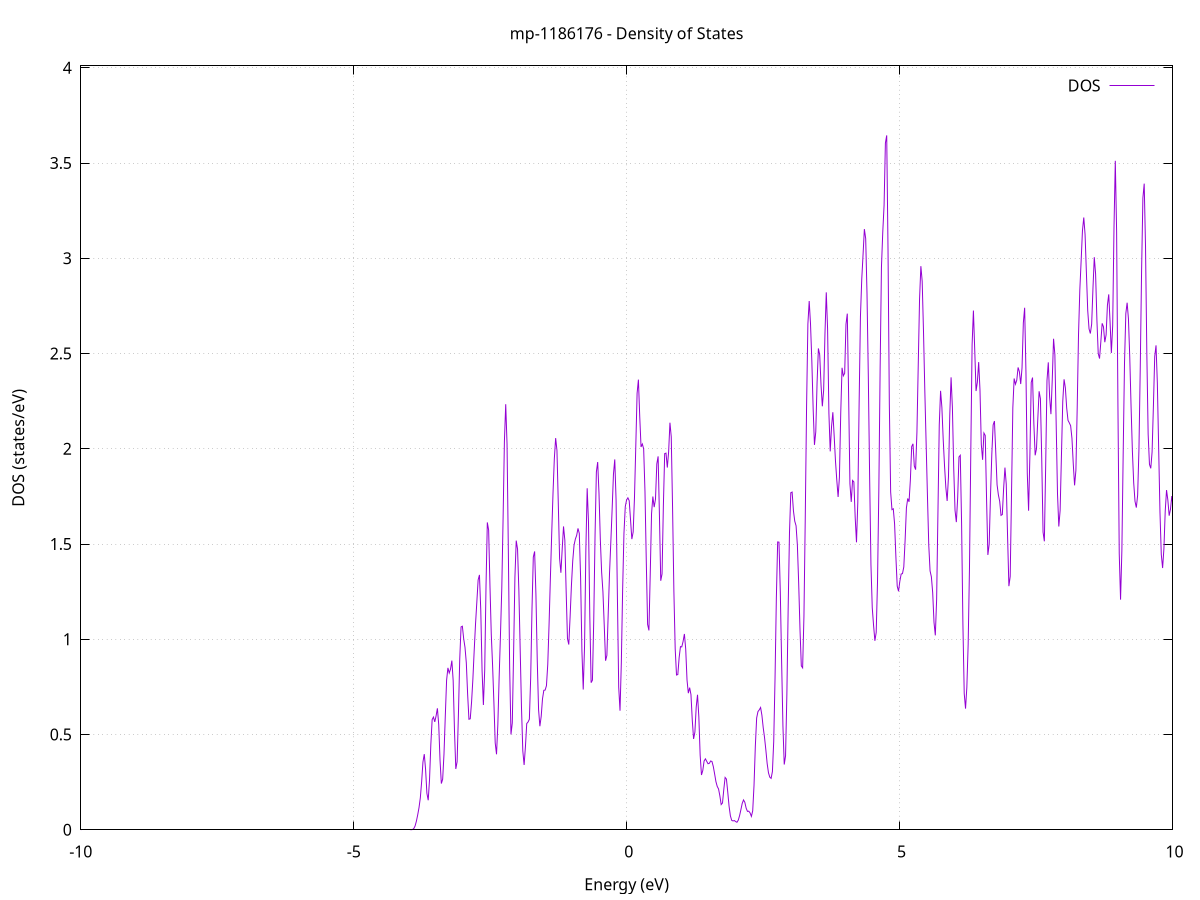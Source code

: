 set title 'mp-1186176 - Density of States'
set xlabel 'Energy (eV)'
set ylabel 'DOS (states/eV)'
set grid
set xrange [-10:10]
set yrange [0:4.010]
set xzeroaxis lt -1
set terminal png size 800,600
set output 'mp-1186176_dos_gnuplot.png'
plot '-' using 1:2 with lines title 'DOS'
-20.362600 0.000000
-20.338500 0.000000
-20.314400 0.000000
-20.290300 0.000000
-20.266300 0.000000
-20.242200 0.000000
-20.218100 0.000000
-20.194100 0.000000
-20.170000 0.000000
-20.145900 0.000000
-20.121900 0.000000
-20.097800 0.000000
-20.073700 0.000000
-20.049700 0.000000
-20.025600 0.000000
-20.001500 0.000000
-19.977500 0.000000
-19.953400 0.000000
-19.929300 0.000000
-19.905300 0.000000
-19.881200 0.000000
-19.857100 0.000000
-19.833100 0.000000
-19.809000 0.000000
-19.784900 0.000000
-19.760900 0.000000
-19.736800 0.000000
-19.712700 0.000000
-19.688600 0.000000
-19.664600 0.000000
-19.640500 0.000000
-19.616400 0.000000
-19.592400 0.000000
-19.568300 0.000000
-19.544200 0.000000
-19.520200 0.000000
-19.496100 0.000000
-19.472000 0.000000
-19.448000 0.000000
-19.423900 0.000000
-19.399800 0.000000
-19.375800 0.000000
-19.351700 0.000000
-19.327600 0.000000
-19.303600 0.000000
-19.279500 0.000000
-19.255400 0.000000
-19.231400 0.000000
-19.207300 0.000000
-19.183200 0.000000
-19.159200 0.000000
-19.135100 0.000000
-19.111000 0.000000
-19.086900 0.000000
-19.062900 0.000000
-19.038800 0.000000
-19.014700 0.000000
-18.990700 0.000000
-18.966600 0.000000
-18.942500 0.000000
-18.918500 0.000000
-18.894400 0.000000
-18.870300 0.000000
-18.846300 0.000000
-18.822200 0.000000
-18.798100 0.000000
-18.774100 0.000000
-18.750000 0.000000
-18.725900 0.000000
-18.701900 0.000000
-18.677800 0.000000
-18.653700 0.000000
-18.629700 0.000000
-18.605600 0.000000
-18.581500 0.000000
-18.557500 0.000000
-18.533400 0.000000
-18.509300 0.000000
-18.485300 0.000000
-18.461200 0.000000
-18.437100 0.000000
-18.413000 0.000000
-18.389000 0.000000
-18.364900 0.000000
-18.340800 0.000200
-18.316800 0.005500
-18.292700 0.079600
-18.268600 0.740000
-18.244600 4.392300
-18.220500 16.666000
-18.196400 40.466100
-18.172400 62.915900
-18.148300 62.660200
-18.124200 39.974800
-18.100200 16.330000
-18.076100 4.268700
-18.052000 0.713400
-18.028000 0.076100
-18.003900 0.005200
-17.979800 0.000200
-17.955800 0.000000
-17.931700 0.000000
-17.907600 0.000000
-17.883600 0.000000
-17.859500 0.000000
-17.835400 0.000000
-17.811300 0.000000
-17.787300 0.000000
-17.763200 0.000000
-17.739100 0.000000
-17.715100 0.000000
-17.691000 0.000000
-17.666900 0.000000
-17.642900 0.000000
-17.618800 0.000000
-17.594700 0.000000
-17.570700 0.000000
-17.546600 0.000000
-17.522500 0.000000
-17.498500 0.000000
-17.474400 0.000000
-17.450300 0.000000
-17.426300 0.000000
-17.402200 0.000000
-17.378100 0.000000
-17.354100 0.000000
-17.330000 0.000000
-17.305900 0.000000
-17.281900 0.000000
-17.257800 0.000000
-17.233700 0.000000
-17.209600 0.000000
-17.185600 0.000000
-17.161500 0.000000
-17.137400 0.000000
-17.113400 0.000000
-17.089300 0.000000
-17.065200 0.000000
-17.041200 0.000000
-17.017100 0.000000
-16.993000 0.000000
-16.969000 0.000000
-16.944900 0.000000
-16.920800 0.000000
-16.896800 0.000000
-16.872700 0.000000
-16.848600 0.000000
-16.824600 0.000000
-16.800500 0.000000
-16.776400 0.000000
-16.752400 0.000000
-16.728300 0.000000
-16.704200 0.000000
-16.680200 0.000000
-16.656100 0.000000
-16.632000 0.000000
-16.608000 0.000000
-16.583900 0.000000
-16.559800 0.000000
-16.535700 0.000000
-16.511700 0.000000
-16.487600 0.000000
-16.463500 0.000000
-16.439500 0.000000
-16.415400 0.000000
-16.391300 0.000000
-16.367300 0.000000
-16.343200 0.000000
-16.319100 0.000000
-16.295100 0.000000
-16.271000 0.000000
-16.246900 0.000000
-16.222900 0.000000
-16.198800 0.000000
-16.174700 0.000000
-16.150700 0.000000
-16.126600 0.000000
-16.102500 0.000000
-16.078500 0.000000
-16.054400 0.000000
-16.030300 0.000000
-16.006300 0.000000
-15.982200 0.000000
-15.958100 0.000000
-15.934000 0.000000
-15.910000 0.000000
-15.885900 0.000000
-15.861800 0.000000
-15.837800 0.000000
-15.813700 0.000000
-15.789600 0.000000
-15.765600 0.000000
-15.741500 0.000000
-15.717400 0.000000
-15.693400 0.000000
-15.669300 0.000000
-15.645200 0.000000
-15.621200 0.000000
-15.597100 0.000000
-15.573000 0.000000
-15.549000 0.000000
-15.524900 0.000000
-15.500800 0.000000
-15.476800 0.000100
-15.452700 0.001300
-15.428600 0.021600
-15.404600 0.234500
-15.380500 1.710600
-15.356400 8.428500
-15.332300 28.257800
-15.308300 64.924000
-15.284200 103.288100
-15.260100 116.964200
-15.236100 103.440400
-15.212000 91.660900
-15.187900 104.672800
-15.163900 133.712200
-15.139800 151.336900
-15.115700 138.887500
-15.091700 101.014400
-15.067600 58.041100
-15.043500 26.553200
-15.019500 9.741200
-14.995400 2.833000
-14.971300 0.631000
-14.947300 0.102900
-14.923200 0.011800
-14.899100 0.000900
-14.875100 0.000000
-14.851000 0.000000
-14.826900 0.000000
-14.802900 0.000000
-14.778800 0.000000
-14.754700 0.000000
-14.730700 0.000000
-14.706600 0.000000
-14.682500 0.000000
-14.658400 0.000000
-14.634400 0.000000
-14.610300 0.000000
-14.586200 0.000000
-14.562200 0.000000
-14.538100 0.000000
-14.514000 0.000000
-14.490000 0.000000
-14.465900 0.000000
-14.441800 0.000000
-14.417800 0.000000
-14.393700 0.000000
-14.369600 0.000000
-14.345600 0.000000
-14.321500 0.000000
-14.297400 0.000000
-14.273400 0.000000
-14.249300 0.000000
-14.225200 0.000000
-14.201200 0.000000
-14.177100 0.000000
-14.153000 0.000000
-14.129000 0.000000
-14.104900 0.000000
-14.080800 0.000000
-14.056700 0.000000
-14.032700 0.000000
-14.008600 0.000000
-13.984500 0.000000
-13.960500 0.000000
-13.936400 0.000000
-13.912300 0.000000
-13.888300 0.000000
-13.864200 0.000000
-13.840100 0.000000
-13.816100 0.000000
-13.792000 0.000000
-13.767900 0.000000
-13.743900 0.000000
-13.719800 0.000000
-13.695700 0.000000
-13.671700 0.000000
-13.647600 0.000000
-13.623500 0.000000
-13.599500 0.000000
-13.575400 0.000000
-13.551300 0.000000
-13.527300 0.000000
-13.503200 0.000000
-13.479100 0.000000
-13.455000 0.000000
-13.431000 0.000000
-13.406900 0.000000
-13.382800 0.000000
-13.358800 0.000000
-13.334700 0.000000
-13.310600 0.000000
-13.286600 0.000000
-13.262500 0.000000
-13.238400 0.000000
-13.214400 0.000000
-13.190300 0.000000
-13.166200 0.000000
-13.142200 0.000000
-13.118100 0.000000
-13.094000 0.000000
-13.070000 0.000000
-13.045900 0.000000
-13.021800 0.000000
-12.997800 0.000000
-12.973700 0.000000
-12.949600 0.000000
-12.925600 0.000000
-12.901500 0.000000
-12.877400 0.000000
-12.853400 0.000000
-12.829300 0.000000
-12.805200 0.000000
-12.781100 0.000000
-12.757100 0.000000
-12.733000 0.000000
-12.708900 0.000000
-12.684900 0.000000
-12.660800 0.000000
-12.636700 0.000000
-12.612700 0.000000
-12.588600 0.000000
-12.564500 0.000000
-12.540500 0.000000
-12.516400 0.000000
-12.492300 0.000000
-12.468300 0.000000
-12.444200 0.000000
-12.420100 0.000000
-12.396100 0.000000
-12.372000 0.000000
-12.347900 0.000000
-12.323900 0.000000
-12.299800 0.000000
-12.275700 0.000000
-12.251700 0.000000
-12.227600 0.000000
-12.203500 0.000000
-12.179400 0.000000
-12.155400 0.000000
-12.131300 0.000000
-12.107200 0.000000
-12.083200 0.000000
-12.059100 0.000000
-12.035000 0.000000
-12.011000 0.000000
-11.986900 0.000000
-11.962800 0.000000
-11.938800 0.000000
-11.914700 0.000000
-11.890600 0.000000
-11.866600 0.000000
-11.842500 0.000000
-11.818400 0.000000
-11.794400 0.000000
-11.770300 0.000000
-11.746200 0.000000
-11.722200 0.000000
-11.698100 0.000000
-11.674000 0.000000
-11.650000 0.000000
-11.625900 0.000000
-11.601800 0.000000
-11.577700 0.000000
-11.553700 0.000000
-11.529600 0.000000
-11.505500 0.000000
-11.481500 0.000000
-11.457400 0.000000
-11.433300 0.000000
-11.409300 0.000000
-11.385200 0.000000
-11.361100 0.000000
-11.337100 0.000000
-11.313000 0.000000
-11.288900 0.000000
-11.264900 0.000000
-11.240800 0.000000
-11.216700 0.000000
-11.192700 0.000000
-11.168600 0.000000
-11.144500 0.000000
-11.120500 0.000000
-11.096400 0.000000
-11.072300 0.000000
-11.048300 0.000000
-11.024200 0.000000
-11.000100 0.000000
-10.976100 0.000000
-10.952000 0.000000
-10.927900 0.000000
-10.903800 0.000000
-10.879800 0.000000
-10.855700 0.000000
-10.831600 0.000000
-10.807600 0.000000
-10.783500 0.000000
-10.759400 0.000000
-10.735400 0.000000
-10.711300 0.000000
-10.687200 0.000000
-10.663200 0.000000
-10.639100 0.000000
-10.615000 0.000000
-10.591000 0.000000
-10.566900 0.000000
-10.542800 0.000000
-10.518800 0.000000
-10.494700 0.000000
-10.470600 0.000000
-10.446600 0.000000
-10.422500 0.000000
-10.398400 0.000000
-10.374400 0.000000
-10.350300 0.000000
-10.326200 0.000000
-10.302100 0.000000
-10.278100 0.000000
-10.254000 0.000000
-10.229900 0.000000
-10.205900 0.000000
-10.181800 0.000000
-10.157700 0.000000
-10.133700 0.000000
-10.109600 0.000000
-10.085500 0.000000
-10.061500 0.000000
-10.037400 0.000000
-10.013300 0.000000
-9.989300 0.000000
-9.965200 0.000000
-9.941100 0.000000
-9.917100 0.000000
-9.893000 0.000000
-9.868900 0.000000
-9.844900 0.000000
-9.820800 0.000000
-9.796700 0.000000
-9.772700 0.000000
-9.748600 0.000000
-9.724500 0.000000
-9.700400 0.000000
-9.676400 0.000000
-9.652300 0.000000
-9.628200 0.000000
-9.604200 0.000000
-9.580100 0.000000
-9.556000 0.000000
-9.532000 0.000000
-9.507900 0.000000
-9.483800 0.000000
-9.459800 0.000000
-9.435700 0.000000
-9.411600 0.000000
-9.387600 0.000000
-9.363500 0.000000
-9.339400 0.000000
-9.315400 0.000000
-9.291300 0.000000
-9.267200 0.000000
-9.243200 0.000000
-9.219100 0.000000
-9.195000 0.000000
-9.171000 0.000000
-9.146900 0.000000
-9.122800 0.000000
-9.098800 0.000000
-9.074700 0.000000
-9.050600 0.000000
-9.026500 0.000000
-9.002500 0.000000
-8.978400 0.000000
-8.954300 0.000000
-8.930300 0.000000
-8.906200 0.000000
-8.882100 0.000000
-8.858100 0.000000
-8.834000 0.000000
-8.809900 0.000000
-8.785900 0.000000
-8.761800 0.000000
-8.737700 0.000000
-8.713700 0.000000
-8.689600 0.000000
-8.665500 0.000000
-8.641500 0.000000
-8.617400 0.000000
-8.593300 0.000000
-8.569300 0.000000
-8.545200 0.000000
-8.521100 0.000000
-8.497100 0.000000
-8.473000 0.000000
-8.448900 0.000000
-8.424800 0.000000
-8.400800 0.000000
-8.376700 0.000000
-8.352600 0.000000
-8.328600 0.000000
-8.304500 0.000000
-8.280400 0.000000
-8.256400 0.000000
-8.232300 0.000000
-8.208200 0.000000
-8.184200 0.000000
-8.160100 0.000000
-8.136000 0.000000
-8.112000 0.000000
-8.087900 0.000000
-8.063800 0.000000
-8.039800 0.000000
-8.015700 0.000000
-7.991600 0.000000
-7.967600 0.000000
-7.943500 0.000000
-7.919400 0.000000
-7.895400 0.000000
-7.871300 0.000000
-7.847200 0.000000
-7.823100 0.000000
-7.799100 0.000000
-7.775000 0.000000
-7.750900 0.000000
-7.726900 0.000000
-7.702800 0.000000
-7.678700 0.000000
-7.654700 0.000000
-7.630600 0.000000
-7.606500 0.000000
-7.582500 0.000000
-7.558400 0.000000
-7.534300 0.000000
-7.510300 0.000000
-7.486200 0.000000
-7.462100 0.000000
-7.438100 0.000000
-7.414000 0.000000
-7.389900 0.000000
-7.365900 0.000000
-7.341800 0.000000
-7.317700 0.000000
-7.293700 0.000000
-7.269600 0.000000
-7.245500 0.000000
-7.221500 0.000000
-7.197400 0.000000
-7.173300 0.000000
-7.149200 0.000000
-7.125200 0.000000
-7.101100 0.000000
-7.077000 0.000000
-7.053000 0.000000
-7.028900 0.000000
-7.004800 0.000000
-6.980800 0.000000
-6.956700 0.000000
-6.932600 0.000000
-6.908600 0.000000
-6.884500 0.000000
-6.860400 0.000000
-6.836400 0.000000
-6.812300 0.000000
-6.788200 0.000000
-6.764200 0.000000
-6.740100 0.000000
-6.716000 0.000000
-6.692000 0.000000
-6.667900 0.000000
-6.643800 0.000000
-6.619800 0.000000
-6.595700 0.000000
-6.571600 0.000000
-6.547500 0.000000
-6.523500 0.000000
-6.499400 0.000000
-6.475300 0.000000
-6.451300 0.000000
-6.427200 0.000000
-6.403100 0.000000
-6.379100 0.000000
-6.355000 0.000000
-6.330900 0.000000
-6.306900 0.000000
-6.282800 0.000000
-6.258700 0.000000
-6.234700 0.000000
-6.210600 0.000000
-6.186500 0.000000
-6.162500 0.000000
-6.138400 0.000000
-6.114300 0.000000
-6.090300 0.000000
-6.066200 0.000000
-6.042100 0.000000
-6.018100 0.000000
-5.994000 0.000000
-5.969900 0.000000
-5.945800 0.000000
-5.921800 0.000000
-5.897700 0.000000
-5.873600 0.000000
-5.849600 0.000000
-5.825500 0.000000
-5.801400 0.000000
-5.777400 0.000000
-5.753300 0.000000
-5.729200 0.000000
-5.705200 0.000000
-5.681100 0.000000
-5.657000 0.000000
-5.633000 0.000000
-5.608900 0.000000
-5.584800 0.000000
-5.560800 0.000000
-5.536700 0.000000
-5.512600 0.000000
-5.488600 0.000000
-5.464500 0.000000
-5.440400 0.000000
-5.416400 0.000000
-5.392300 0.000000
-5.368200 0.000000
-5.344200 0.000000
-5.320100 0.000000
-5.296000 0.000000
-5.271900 0.000000
-5.247900 0.000000
-5.223800 0.000000
-5.199700 0.000000
-5.175700 0.000000
-5.151600 0.000000
-5.127500 0.000000
-5.103500 0.000000
-5.079400 0.000000
-5.055300 0.000000
-5.031300 0.000000
-5.007200 0.000000
-4.983100 0.000000
-4.959100 0.000000
-4.935000 0.000000
-4.910900 0.000000
-4.886900 0.000000
-4.862800 0.000000
-4.838700 0.000000
-4.814700 0.000000
-4.790600 0.000000
-4.766500 0.000000
-4.742500 0.000000
-4.718400 0.000000
-4.694300 0.000000
-4.670200 0.000000
-4.646200 0.000000
-4.622100 0.000000
-4.598000 0.000000
-4.574000 0.000000
-4.549900 0.000000
-4.525800 0.000000
-4.501800 0.000000
-4.477700 0.000000
-4.453600 0.000000
-4.429600 0.000000
-4.405500 0.000000
-4.381400 0.000000
-4.357400 0.000000
-4.333300 0.000000
-4.309200 0.000000
-4.285200 0.000000
-4.261100 0.000000
-4.237000 0.000000
-4.213000 0.000000
-4.188900 0.000000
-4.164800 0.000000
-4.140800 0.000000
-4.116700 0.000000
-4.092600 0.000000
-4.068500 0.000000
-4.044500 0.000000
-4.020400 0.000000
-3.996300 0.000000
-3.972300 0.000000
-3.948200 0.000200
-3.924100 0.001200
-3.900100 0.006000
-3.876000 0.019700
-3.851900 0.045000
-3.827900 0.078300
-3.803800 0.116400
-3.779700 0.167800
-3.755700 0.251700
-3.731600 0.355700
-3.707500 0.397100
-3.683500 0.317100
-3.659400 0.191800
-3.635300 0.155000
-3.611300 0.262500
-3.587200 0.448400
-3.563100 0.578500
-3.539100 0.591700
-3.515000 0.566300
-3.490900 0.597900
-3.466900 0.637600
-3.442800 0.552400
-3.418700 0.364500
-3.394600 0.242600
-3.370600 0.265200
-3.346500 0.396200
-3.322400 0.596500
-3.298400 0.785600
-3.274300 0.849900
-3.250200 0.822900
-3.226200 0.844000
-3.202100 0.888000
-3.178000 0.782700
-3.154000 0.520500
-3.129900 0.319200
-3.105800 0.357000
-3.081800 0.605800
-3.057700 0.896300
-3.033600 1.064800
-3.009600 1.068500
-2.985500 1.002900
-2.961400 0.957500
-2.937400 0.876700
-2.913300 0.712500
-2.889200 0.580300
-2.865200 0.582500
-2.841100 0.670000
-2.817000 0.790600
-2.792900 0.940600
-2.768900 1.077900
-2.744800 1.194000
-2.720700 1.311300
-2.696700 1.338000
-2.672600 1.153600
-2.648500 0.833800
-2.624500 0.655100
-2.600400 0.836100
-2.576300 1.279500
-2.552300 1.613400
-2.528200 1.572800
-2.504100 1.282700
-2.480100 1.027100
-2.456000 0.863600
-2.431900 0.667800
-2.407900 0.456000
-2.383800 0.396300
-2.359700 0.552200
-2.335700 0.801500
-2.311600 1.022800
-2.287500 1.267100
-2.263500 1.634200
-2.239400 2.039400
-2.215300 2.234000
-2.191200 2.024300
-2.167200 1.464200
-2.143100 0.849800
-2.119000 0.500500
-2.095000 0.560500
-2.070900 0.929500
-2.046800 1.325700
-2.022800 1.517900
-1.998700 1.473300
-1.974600 1.257400
-1.950600 0.949400
-1.926500 0.641800
-1.902400 0.414000
-1.878400 0.340200
-1.854300 0.436100
-1.830200 0.557700
-1.806200 0.565700
-1.782100 0.580300
-1.758000 0.798100
-1.734000 1.158700
-1.709900 1.431600
-1.685800 1.461200
-1.661800 1.233000
-1.637700 0.889700
-1.613600 0.630900
-1.589600 0.543500
-1.565500 0.595300
-1.541400 0.687700
-1.517300 0.732000
-1.493300 0.733400
-1.469200 0.756200
-1.445100 0.868600
-1.421100 1.079600
-1.397000 1.321700
-1.372900 1.553200
-1.348900 1.767300
-1.324800 1.948200
-1.300700 2.056100
-1.276700 1.991400
-1.252600 1.717300
-1.228500 1.424600
-1.204500 1.349200
-1.180400 1.474500
-1.156300 1.592300
-1.132300 1.520200
-1.108200 1.253100
-1.084100 1.003500
-1.060100 0.972400
-1.036000 1.115900
-1.011900 1.281200
-0.987900 1.410500
-0.963800 1.493600
-0.939700 1.525900
-0.915600 1.545300
-0.891600 1.582000
-0.867500 1.555900
-0.843400 1.322900
-0.819400 0.938900
-0.795300 0.736200
-0.771200 0.963400
-0.747200 1.467400
-0.723100 1.792800
-0.699000 1.617300
-0.675000 1.123300
-0.650900 0.772300
-0.626800 0.785000
-0.602800 1.099100
-0.578700 1.548100
-0.554600 1.878500
-0.530600 1.930300
-0.506500 1.765500
-0.482400 1.525700
-0.458400 1.353300
-0.434300 1.248900
-0.410200 1.071500
-0.386200 0.887400
-0.362100 0.915300
-0.338000 1.130900
-0.313900 1.345100
-0.289900 1.510200
-0.265800 1.683400
-0.241700 1.865900
-0.217700 1.944100
-0.193600 1.730600
-0.169500 1.226500
-0.145500 0.748900
-0.121400 0.625100
-0.097300 0.876600
-0.073300 1.262300
-0.049200 1.556500
-0.025100 1.696300
-0.001100 1.731400
0.023000 1.742500
0.047100 1.727100
0.071100 1.627700
0.095200 1.525800
0.119300 1.563200
0.143300 1.742200
0.167400 2.012400
0.191500 2.291300
0.215500 2.362900
0.239600 2.171100
0.263700 2.009700
0.287700 2.025000
0.311800 1.999900
0.335900 1.774600
0.360000 1.404600
0.384000 1.078000
0.408100 1.046500
0.432200 1.341400
0.456200 1.659600
0.480300 1.749300
0.504400 1.693600
0.528400 1.735400
0.552500 1.920500
0.576600 1.960100
0.600600 1.653000
0.624700 1.307200
0.648800 1.343000
0.672800 1.699700
0.696900 1.974800
0.721000 1.977200
0.745000 1.901600
0.769100 1.984100
0.793200 2.136900
0.817200 2.062700
0.841300 1.690400
0.865400 1.252100
0.889400 0.950300
0.913500 0.812400
0.937600 0.814900
0.961700 0.903500
0.985700 0.961300
1.009800 0.959900
1.033900 0.988400
1.057900 1.027900
1.082000 0.949100
1.106100 0.785800
1.130100 0.717100
1.154200 0.746100
1.178300 0.709500
1.202300 0.576100
1.226400 0.476900
1.250500 0.512900
1.274500 0.644600
1.298600 0.708800
1.322700 0.592500
1.346700 0.392200
1.370800 0.287600
1.394900 0.311200
1.418900 0.360900
1.443000 0.372300
1.467100 0.359200
1.491100 0.346600
1.515200 0.349000
1.539300 0.361200
1.563400 0.358300
1.587400 0.332200
1.611500 0.293600
1.635600 0.252800
1.659600 0.227500
1.683700 0.214100
1.707800 0.177900
1.731800 0.132400
1.755900 0.140600
1.780000 0.211800
1.804000 0.274700
1.828100 0.266000
1.852200 0.198300
1.876200 0.124200
1.900300 0.073700
1.924400 0.049600
1.948400 0.046400
1.972500 0.048500
1.996600 0.043200
2.020600 0.039400
2.044700 0.050300
2.068800 0.074000
2.092800 0.104900
2.116900 0.138200
2.141000 0.156600
2.165000 0.144300
2.189100 0.113600
2.213200 0.096600
2.237300 0.097600
2.261300 0.088500
2.285400 0.070400
2.309500 0.099300
2.333500 0.232800
2.357600 0.439300
2.381700 0.587000
2.405700 0.620500
2.429800 0.629700
2.453900 0.641900
2.477900 0.601300
2.502000 0.536100
2.526100 0.484100
2.550100 0.419500
2.574200 0.347700
2.598300 0.299100
2.622300 0.276200
2.646400 0.269800
2.670500 0.305600
2.694500 0.464000
2.718600 0.796300
2.742700 1.217400
2.766700 1.510900
2.790800 1.509900
2.814900 1.249200
2.839000 0.884200
2.863000 0.545800
2.887100 0.342600
2.911200 0.388500
2.935200 0.708800
2.959300 1.166200
2.983400 1.560400
3.007400 1.769400
3.031500 1.772800
3.055600 1.674500
3.079600 1.620100
3.103700 1.595900
3.127800 1.494300
3.151800 1.293900
3.175900 1.050900
3.200000 0.860500
3.224000 0.850100
3.248100 1.120600
3.272200 1.635500
3.296200 2.220700
3.320300 2.654600
3.344400 2.775500
3.368400 2.656600
3.392500 2.461300
3.416600 2.212100
3.440700 2.020300
3.464700 2.088400
3.488800 2.348000
3.512900 2.526700
3.536900 2.493300
3.561000 2.335800
3.585100 2.222900
3.609100 2.307500
3.633200 2.603600
3.657300 2.821100
3.681300 2.629000
3.705400 2.186100
3.729500 1.986500
3.753500 2.116100
3.777600 2.191800
3.801700 2.068200
3.825700 1.936500
3.849800 1.835600
3.873900 1.747200
3.897900 1.850200
3.922000 2.185500
3.946100 2.425100
3.970100 2.383100
3.994200 2.396200
4.018300 2.654100
4.042300 2.709400
4.066400 2.283400
4.090500 1.816400
4.114600 1.721300
4.138600 1.833800
4.162700 1.826100
4.186800 1.640100
4.210800 1.509000
4.234900 1.719000
4.259000 2.238400
4.283000 2.692500
4.307100 2.889900
4.331200 3.019500
4.355200 3.153200
4.379300 3.103300
4.403400 2.814000
4.427400 2.379400
4.451500 1.853200
4.475600 1.391900
4.499600 1.165300
4.523700 1.072700
4.547800 0.991900
4.571800 1.035900
4.595900 1.301600
4.620000 1.780800
4.644000 2.424800
4.668100 2.953700
4.692200 3.137900
4.716300 3.279100
4.740300 3.604700
4.764400 3.645100
4.788500 3.041700
4.812500 2.233400
4.836600 1.773100
4.860700 1.680600
4.884700 1.685000
4.908800 1.605700
4.932900 1.430600
4.956900 1.278900
4.981000 1.251900
5.005100 1.304500
5.029100 1.342500
5.053200 1.344700
5.077300 1.379500
5.101300 1.518700
5.125400 1.689800
5.149500 1.739100
5.173500 1.721700
5.197600 1.834800
5.221700 2.011400
5.245700 2.026100
5.269800 1.909600
5.293900 1.890500
5.318000 2.087300
5.342000 2.438300
5.366100 2.786100
5.390200 2.958500
5.414200 2.879600
5.438300 2.615900
5.462400 2.306000
5.486400 2.029500
5.510500 1.755200
5.534600 1.495500
5.558600 1.359000
5.582700 1.327900
5.606800 1.244300
5.630800 1.089000
5.654900 1.020500
5.679000 1.209000
5.703000 1.665900
5.727100 2.126000
5.751200 2.304100
5.775200 2.216600
5.799300 2.049400
5.823400 1.911700
5.847400 1.797700
5.871500 1.726200
5.895600 1.850600
5.919600 2.177000
5.943700 2.374900
5.967800 2.216400
5.991900 1.898300
6.015900 1.677000
6.040000 1.615000
6.064100 1.740800
6.088100 1.957000
6.112200 1.965800
6.136300 1.606100
6.160300 1.078800
6.184400 0.715600
6.208500 0.636100
6.232500 0.748200
6.256600 0.974100
6.280700 1.374500
6.304700 1.981600
6.328800 2.546100
6.352900 2.725600
6.376900 2.519400
6.401000 2.303200
6.425100 2.350300
6.449100 2.454900
6.473200 2.308400
6.497300 2.023300
6.521300 1.942000
6.545400 2.082700
6.569500 2.069800
6.593600 1.737500
6.617600 1.442700
6.641700 1.499500
6.665800 1.754000
6.689800 1.971200
6.713900 2.125000
6.738000 2.145500
6.762000 1.981900
6.786100 1.811200
6.810200 1.758100
6.834200 1.724300
6.858300 1.650400
6.882400 1.654700
6.906400 1.792300
6.930500 1.901200
6.954600 1.813800
6.978600 1.540900
7.002700 1.278800
7.026800 1.329500
7.050800 1.762700
7.074900 2.215600
7.099000 2.368900
7.123000 2.339000
7.147100 2.360300
7.171200 2.427000
7.195300 2.404300
7.219300 2.339800
7.243400 2.424500
7.267500 2.660800
7.291500 2.740200
7.315600 2.399300
7.339700 1.871400
7.363700 1.674800
7.387800 1.969700
7.411900 2.348400
7.435900 2.373900
7.460000 2.131500
7.484100 1.965800
7.508100 2.000100
7.532200 2.156200
7.556300 2.301900
7.580300 2.262700
7.604400 1.946700
7.628500 1.562600
7.652500 1.514300
7.676600 1.910700
7.700700 2.358600
7.724700 2.453700
7.748800 2.272500
7.772900 2.181800
7.796900 2.359800
7.821000 2.577600
7.845100 2.494100
7.869200 2.128500
7.893200 1.764100
7.917300 1.591900
7.941400 1.676200
7.965400 1.962600
7.989500 2.247800
8.013600 2.364700
8.037600 2.319200
8.061700 2.214000
8.085800 2.149200
8.109800 2.136000
8.133900 2.120900
8.158000 2.054900
8.182000 1.921400
8.206100 1.808000
8.230200 1.885600
8.254200 2.214900
8.278300 2.599800
8.302400 2.835200
8.326400 2.987100
8.350500 3.144800
8.374600 3.214000
8.398600 3.124200
8.422700 2.923800
8.446800 2.726200
8.470900 2.629700
8.494900 2.605100
8.519000 2.654300
8.543100 2.843200
8.567100 3.005700
8.591200 2.917600
8.615300 2.675000
8.639300 2.500700
8.663400 2.473700
8.687500 2.563100
8.711500 2.658500
8.735600 2.639900
8.759700 2.559500
8.783700 2.598000
8.807800 2.753300
8.831900 2.810600
8.855900 2.667600
8.880000 2.502900
8.904100 2.646200
8.928100 3.158300
8.952200 3.511800
8.976300 3.141100
9.000300 2.228500
9.024400 1.450600
9.048500 1.207900
9.072500 1.464500
9.096600 1.975900
9.120700 2.449000
9.144800 2.709700
9.168800 2.766800
9.192900 2.681800
9.217000 2.481100
9.241000 2.222100
9.265100 1.988500
9.289200 1.821200
9.313200 1.724300
9.337300 1.691300
9.361400 1.756200
9.385400 1.997900
9.409500 2.428200
9.433600 2.931700
9.457600 3.316800
9.481700 3.391900
9.505800 3.060800
9.529800 2.499900
9.553900 2.076500
9.578000 1.918300
9.602000 1.897300
9.626100 1.983200
9.650200 2.223000
9.674200 2.484300
9.698300 2.542800
9.722400 2.345400
9.746500 2.002300
9.770500 1.667200
9.794600 1.445400
9.818700 1.374100
9.842700 1.475500
9.866800 1.673100
9.890900 1.783200
9.914900 1.730700
9.939000 1.648800
9.963100 1.682500
9.987100 1.751900
10.011200 1.694100
10.035300 1.592500
10.059300 1.677200
10.083400 1.923700
10.107500 2.137900
10.131500 2.337800
10.155600 2.585600
10.179700 2.777400
10.203700 2.910900
10.227800 3.106200
10.251900 3.297600
10.275900 3.276600
10.300000 3.061200
10.324100 2.950300
10.348200 3.101200
10.372200 3.270100
10.396300 3.170900
10.420400 2.826200
10.444400 2.426800
10.468500 2.245800
10.492600 2.511200
10.516600 2.997800
10.540700 3.115500
10.564800 2.669600
10.588800 2.124700
10.612900 1.877400
10.637000 1.825000
10.661000 1.813300
10.685100 1.905800
10.709200 2.114700
10.733200 2.262000
10.757300 2.253400
10.781400 2.295000
10.805400 2.566300
10.829500 2.783400
10.853600 2.499600
10.877600 1.867800
10.901700 1.573300
10.925800 1.924200
10.949800 2.537400
10.973900 2.909800
10.998000 2.919200
11.022100 2.759000
11.046100 2.595400
11.070200 2.476200
11.094300 2.504400
11.118300 2.770300
11.142400 3.124300
11.166500 3.359000
11.190500 3.418600
11.214600 3.223400
11.238700 2.763100
11.262700 2.295600
11.286800 2.027200
11.310900 1.924600
11.334900 1.905300
11.359000 1.879700
11.383100 1.738400
11.407100 1.472600
11.431200 1.245800
11.455300 1.255800
11.479300 1.565200
11.503400 2.062200
11.527500 2.496000
11.551500 2.589200
11.575600 2.265100
11.599700 1.789700
11.623800 1.518000
11.647800 1.547800
11.671900 1.733700
11.696000 1.881500
11.720000 1.881300
11.744100 1.743800
11.768200 1.561200
11.792200 1.456600
11.816300 1.515000
11.840400 1.654000
11.864400 1.673900
11.888500 1.568700
11.912600 1.569400
11.936600 1.774700
11.960700 1.994400
11.984800 2.006500
12.008800 1.858900
12.032900 1.824600
12.057000 2.042800
12.081000 2.325100
12.105100 2.392300
12.129200 2.271400
12.153200 2.264400
12.177300 2.504500
12.201400 2.720400
12.225500 2.556600
12.249500 2.094800
12.273600 1.766500
12.297700 1.757500
12.321700 1.921000
12.345800 2.142800
12.369900 2.358800
12.393900 2.401700
12.418000 2.192200
12.442100 1.950000
12.466100 1.974700
12.490200 2.363000
12.514300 2.906800
12.538300 3.138600
12.562400 2.827700
12.586500 2.378400
12.610500 2.242600
12.634600 2.349900
12.658700 2.460400
12.682700 2.488900
12.706800 2.444600
12.730900 2.359700
12.754900 2.207500
12.779000 1.978600
12.803100 1.817500
12.827100 1.858600
12.851200 1.929000
12.875300 1.768100
12.899400 1.529900
12.923400 1.541000
12.947500 1.782800
12.971600 2.020300
12.995600 2.113700
13.019700 2.120700
13.043800 2.186800
13.067800 2.223700
13.091900 1.978300
13.116000 1.509200
13.140000 1.153300
13.164100 1.079400
13.188200 1.229300
13.212200 1.531700
13.236300 1.944700
13.260400 2.389200
13.284400 2.716100
13.308500 2.799300
13.332600 2.766000
13.356600 3.038200
13.380700 3.824600
13.404800 4.599000
13.428800 4.708000
13.452900 4.288500
13.477000 3.918200
13.501100 3.773500
13.525100 3.565500
13.549200 3.057500
13.573300 2.330300
13.597300 1.682000
13.621400 1.430100
13.645500 1.601700
13.669500 1.807700
13.693600 1.687100
13.717700 1.403400
13.741700 1.371300
13.765800 1.651400
13.789900 2.000900
13.813900 2.314400
13.838000 2.576100
13.862100 2.659800
13.886100 2.600100
13.910200 2.639900
13.934300 2.834100
13.958300 2.963500
13.982400 2.851500
14.006500 2.567700
14.030500 2.314100
14.054600 2.272000
14.078700 2.471000
14.102800 2.763100
14.126800 3.016900
14.150900 3.144000
14.175000 3.109200
14.199000 3.123300
14.223100 3.372600
14.247200 3.636600
14.271200 3.575300
14.295300 3.219700
14.319400 2.903400
14.343400 2.813600
14.367500 2.860500
14.391600 2.866200
14.415600 2.769900
14.439700 2.705300
14.463800 2.841200
14.487800 3.134700
14.511900 3.391300
14.536000 3.566800
14.560000 3.864100
14.584100 4.527400
14.608200 5.383700
14.632200 5.793600
14.656300 5.315500
14.680400 4.138300
14.704400 2.895300
14.728500 2.158300
14.752600 1.989700
14.776700 2.098400
14.800700 2.304000
14.824800 2.572900
14.848900 2.864800
14.872900 3.122500
14.897000 3.235300
14.921100 3.133600
14.945100 2.908500
14.969200 2.686500
14.993300 2.531800
15.017300 2.483200
15.041400 2.570500
15.065500 2.779200
15.089500 3.044700
15.113600 3.326300
15.137700 3.601900
15.161700 3.835300
15.185800 3.990300
15.209900 3.949700
15.233900 3.649400
15.258000 3.253300
15.282100 2.921400
15.306100 2.729000
15.330200 2.754800
15.354300 2.957200
15.378400 3.143300
15.402400 3.147800
15.426500 2.970300
15.450600 2.769600
15.474600 2.799400
15.498700 3.163200
15.522800 3.563800
15.546800 3.608600
15.570900 3.297300
15.595000 2.928100
15.619000 2.725500
15.643100 2.736700
15.667200 2.864500
15.691200 2.977500
15.715300 3.109000
15.739400 3.426100
15.763400 3.924300
15.787500 4.293300
15.811600 4.277000
15.835600 3.991400
15.859700 3.618100
15.883800 3.134100
15.907800 2.611700
15.931900 2.303900
15.956000 2.379300
15.980100 2.861100
16.004100 3.528400
16.028200 3.922700
16.052300 3.812700
16.076300 3.404900
16.100400 3.035500
16.124500 2.883900
16.148500 2.962900
16.172600 3.228800
16.196700 3.566300
16.220700 3.785000
16.244800 3.815600
16.268900 3.700800
16.292900 3.399600
16.317000 2.966300
16.341100 2.559300
16.365100 2.193400
16.389200 1.872100
16.413300 1.716200
16.437300 1.849100
16.461400 2.257800
16.485500 2.717400
16.509500 2.932200
16.533600 2.785000
16.557700 2.444400
16.581700 2.211800
16.605800 2.207000
16.629900 2.259100
16.654000 2.175400
16.678000 2.031300
16.702100 1.987600
16.726200 2.006700
16.750200 1.972000
16.774300 1.816400
16.798400 1.526000
16.822400 1.299200
16.846500 1.503400
16.870600 2.175500
16.894600 2.796200
16.918700 2.890000
16.942800 2.603900
16.966800 2.339400
16.990900 2.205100
17.015000 2.137800
17.039000 2.199500
17.063100 2.470700
17.087200 2.831900
17.111200 3.070600
17.135300 3.106900
17.159400 3.064500
17.183400 3.084100
17.207500 3.104600
17.231600 3.033100
17.255700 3.015000
17.279700 3.234200
17.303800 3.585300
17.327900 3.837700
17.351900 3.912100
17.376000 3.840900
17.400100 3.687700
17.424100 3.514500
17.448200 3.309200
17.472300 3.004400
17.496300 2.574400
17.520400 2.190400
17.544500 2.142200
17.568500 2.396500
17.592600 2.650400
17.616700 2.866300
17.640700 3.168400
17.664800 3.372700
17.688900 3.292600
17.712900 3.204900
17.737000 3.434800
17.761100 3.848900
17.785100 4.032100
17.809200 3.805500
17.833300 3.459800
17.857400 3.312200
17.881400 3.266700
17.905500 3.139300
17.929600 3.001900
17.953600 3.014700
17.977700 3.177600
18.001800 3.245600
18.025800 3.052700
18.049900 2.882400
18.074000 3.149100
18.098000 3.883700
18.122100 4.685200
18.146200 5.089200
18.170200 5.009300
18.194300 4.663100
18.218400 4.273800
18.242400 4.021100
18.266500 3.900400
18.290600 3.658000
18.314600 3.163600
18.338700 2.667000
18.362800 2.469100
18.386800 2.630800
18.410900 2.967900
18.435000 3.150700
18.459000 3.083600
18.483100 3.019600
18.507200 3.083200
18.531300 3.116600
18.555300 3.056600
18.579400 3.053600
18.603500 3.129300
18.627500 3.165200
18.651600 3.279600
18.675700 3.582200
18.699700 3.840700
18.723800 3.886900
18.747900 3.881600
18.771900 4.124000
18.796000 4.759300
18.820100 5.416000
18.844100 5.450500
18.868200 4.828800
18.892300 4.148300
18.916300 3.808000
18.940400 3.669900
18.964500 3.380600
18.988500 2.909700
19.012600 2.616600
19.036700 2.671600
19.060700 2.902400
19.084800 3.203400
19.108900 3.505700
19.133000 3.584900
19.157000 3.427000
19.181100 3.326700
19.205200 3.381200
19.229200 3.385500
19.253300 3.248900
19.277400 3.234000
19.301400 3.575700
19.325500 4.026400
19.349600 4.174900
19.373600 3.881600
19.397700 3.284400
19.421800 2.753200
19.445800 2.692200
19.469900 3.187800
19.494000 3.949100
19.518000 4.531800
19.542100 4.621100
19.566200 4.250700
19.590200 3.683300
19.614300 3.058200
19.638400 2.357500
19.662400 1.759500
19.686500 1.619700
19.710600 2.001100
19.734700 2.597200
19.758700 3.126800
19.782800 3.538300
19.806900 3.841500
19.830900 4.042300
19.855000 4.312000
19.879100 4.806500
19.903100 5.246100
19.927200 5.132200
19.951300 4.556600
19.975300 4.290500
19.999400 4.639100
20.023500 4.899100
20.047500 4.474400
20.071600 3.751200
20.095700 3.383300
20.119700 3.440900
20.143800 3.548700
20.167900 3.418900
20.191900 3.183100
20.216000 3.120400
20.240100 3.173300
20.264100 3.185300
20.288200 3.221600
20.312300 3.269100
20.336300 3.182200
20.360400 3.078200
20.384500 3.170000
20.408600 3.252900
20.432600 3.099100
20.456700 2.905100
20.480800 2.827500
20.504800 2.802700
20.528900 2.898000
20.553000 3.305500
20.577000 3.971700
20.601100 4.478100
20.625200 4.485700
20.649200 4.154800
20.673300 3.888200
20.697400 3.903900
20.721400 4.089300
20.745500 4.077400
20.769600 3.758700
20.793600 3.553200
20.817700 3.716800
20.841800 3.960400
20.865800 4.061200
20.889900 4.143500
20.914000 4.260900
20.938000 4.182300
20.962100 3.687800
20.986200 2.907700
21.010300 2.304900
21.034300 2.332700
21.058400 2.952200
21.082500 3.565000
21.106500 3.754800
21.130600 3.727500
21.154700 3.774700
21.178700 3.814500
21.202800 3.645200
21.226900 3.290900
21.250900 2.920900
21.275000 2.714200
21.299100 2.812300
21.323100 3.186800
21.347200 3.752200
21.371300 4.467900
21.395300 5.099900
21.419400 5.383800
21.443500 5.326200
21.467500 4.919200
21.491600 4.080700
21.515700 3.142200
21.539700 2.720000
21.563800 2.954700
21.587900 3.330500
21.612000 3.360000
21.636000 3.092500
21.660100 2.827900
21.684200 2.708700
21.708200 2.631000
21.732300 2.414300
21.756400 2.126400
21.780400 2.117800
21.804500 2.670500
21.828600 3.630100
21.852600 4.363700
21.876700 4.383300
21.900800 3.917000
21.924800 3.506400
21.948900 3.364400
21.973000 3.387200
21.997000 3.378800
22.021100 3.214700
22.045200 3.147900
22.069200 3.629600
22.093300 4.572500
22.117400 5.234000
22.141400 5.060000
22.165500 4.299000
22.189600 3.606800
22.213600 3.363100
22.237700 3.429900
22.261800 3.408900
22.285900 3.196800
22.309900 3.032900
22.334000 2.971500
22.358100 2.854300
22.382100 2.677700
22.406200 2.541900
22.430300 2.435700
22.454300 2.248000
22.478400 1.930800
22.502500 1.599600
22.526500 1.378500
22.550600 1.303700
22.574700 1.411400
22.598700 1.686100
22.622800 1.959900
22.646900 2.030000
22.670900 1.871900
22.695000 1.660800
22.719100 1.568600
22.743100 1.624300
22.767200 1.812200
22.791300 2.068300
22.815300 2.192200
22.839400 2.088300
22.863500 1.930100
22.887600 1.810400
22.911600 1.581200
22.935700 1.222500
22.959800 0.969700
22.983800 0.940800
23.007900 0.986300
23.032000 1.013100
23.056000 1.104800
23.080100 1.238600
23.104200 1.213600
23.128200 0.973400
23.152300 0.797500
23.176400 0.970600
23.200400 1.354000
23.224500 1.542600
23.248600 1.346500
23.272600 0.897300
23.296700 0.457500
23.320800 0.221800
23.344800 0.191600
23.368900 0.230000
23.393000 0.239100
23.417000 0.281300
23.441100 0.474800
23.465200 0.768200
23.489300 0.945700
23.513300 0.916700
23.537400 0.831700
23.561500 0.813900
23.585500 0.788100
23.609600 0.672300
23.633700 0.542100
23.657700 0.515600
23.681800 0.552800
23.705900 0.495200
23.729900 0.315100
23.754000 0.147800
23.778100 0.100100
23.802100 0.185800
23.826200 0.378600
23.850300 0.625100
23.874300 0.828100
23.898400 0.882600
23.922500 0.759200
23.946500 0.518500
23.970600 0.268900
23.994700 0.100700
24.018700 0.027600
24.042800 0.014500
24.066900 0.042400
24.090900 0.113300
24.115000 0.196300
24.139100 0.218600
24.163200 0.160100
24.187200 0.092000
24.211300 0.080200
24.235400 0.122500
24.259400 0.181900
24.283500 0.221500
24.307600 0.222800
24.331600 0.229800
24.355700 0.327800
24.379800 0.502100
24.403800 0.620300
24.427900 0.598800
24.452000 0.463300
24.476000 0.290800
24.500100 0.167100
24.524200 0.117800
24.548200 0.102700
24.572300 0.110400
24.596400 0.180400
24.620400 0.309500
24.644500 0.412400
24.668600 0.414200
24.692600 0.323200
24.716700 0.195300
24.740800 0.091700
24.764900 0.055800
24.788900 0.104400
24.813000 0.218500
24.837100 0.317700
24.861100 0.315600
24.885200 0.225600
24.909300 0.131900
24.933300 0.076700
24.957400 0.045000
24.981500 0.021700
25.005500 0.007300
25.029600 0.001600
25.053700 0.000200
25.077700 0.000000
25.101800 0.000000
25.125900 0.000000
25.149900 0.000000
25.174000 0.000000
25.198100 0.000000
25.222100 0.000000
25.246200 0.000000
25.270300 0.000000
25.294300 0.000000
25.318400 0.000000
25.342500 0.000000
25.366600 0.000000
25.390600 0.000000
25.414700 0.000000
25.438800 0.000000
25.462800 0.000000
25.486900 0.000400
25.511000 0.002500
25.535000 0.009900
25.559100 0.025200
25.583200 0.041000
25.607200 0.042700
25.631300 0.028400
25.655400 0.012100
25.679400 0.003300
25.703500 0.000600
25.727600 0.000100
25.751600 0.000000
25.775700 0.000000
25.799800 0.000000
25.823800 0.000000
25.847900 0.000000
25.872000 0.000000
25.896000 0.000000
25.920100 0.000000
25.944200 0.000000
25.968200 0.000000
25.992300 0.000000
26.016400 0.000000
26.040500 0.000000
26.064500 0.000000
26.088600 0.000000
26.112700 0.000000
26.136700 0.000000
26.160800 0.000000
26.184900 0.000000
26.208900 0.000000
26.233000 0.000000
26.257100 0.000000
26.281100 0.000000
26.305200 0.000000
26.329300 0.000000
26.353300 0.000000
26.377400 0.000000
26.401500 0.000000
26.425500 0.000000
26.449600 0.000000
26.473700 0.000000
26.497700 0.000000
26.521800 0.000000
26.545900 0.000000
26.569900 0.000000
26.594000 0.000000
26.618100 0.000000
26.642200 0.000000
26.666200 0.000000
26.690300 0.000000
26.714400 0.000000
26.738400 0.000000
26.762500 0.000000
26.786600 0.000000
26.810600 0.000000
26.834700 0.000000
26.858800 0.000000
26.882800 0.000000
26.906900 0.000000
26.931000 0.000000
26.955000 0.000000
26.979100 0.000000
27.003200 0.000000
27.027200 0.000000
27.051300 0.000000
27.075400 0.000000
27.099400 0.000000
27.123500 0.000000
27.147600 0.000000
27.171600 0.000000
27.195700 0.000000
27.219800 0.000000
27.243900 0.000000
27.267900 0.000000
27.292000 0.000000
27.316100 0.000000
27.340100 0.000000
27.364200 0.000000
27.388300 0.000000
27.412300 0.000000
27.436400 0.000000
27.460500 0.000000
27.484500 0.000000
27.508600 0.000000
27.532700 0.000000
27.556700 0.000000
27.580800 0.000000
27.604900 0.000000
27.628900 0.000000
27.653000 0.000000
27.677100 0.000000
27.701100 0.000000
27.725200 0.000000
27.749300 0.000000
27.773300 0.000000
e
